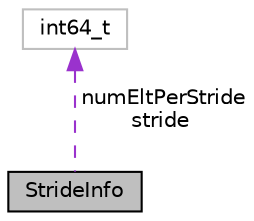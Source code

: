 digraph "StrideInfo"
{
  bgcolor="transparent";
  edge [fontname="Helvetica",fontsize="10",labelfontname="Helvetica",labelfontsize="10"];
  node [fontname="Helvetica",fontsize="10",shape=record];
  Node1 [label="StrideInfo",height=0.2,width=0.4,color="black", fillcolor="grey75", style="filled", fontcolor="black"];
  Node2 -> Node1 [dir="back",color="darkorchid3",fontsize="10",style="dashed",label=" numEltPerStride\nstride" ,fontname="Helvetica"];
  Node2 [label="int64_t",height=0.2,width=0.4,color="grey75"];
}
